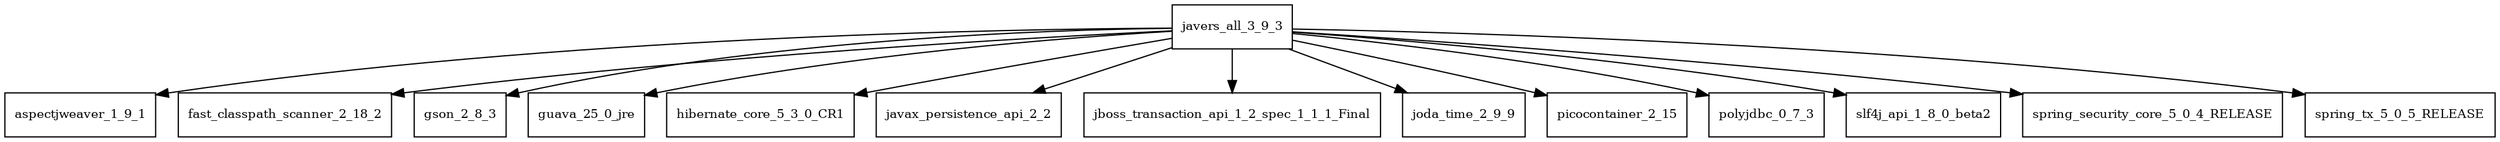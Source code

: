 digraph javers_all_3_9_3_dependencies {
  node [shape = box, fontsize=10.0];
  javers_all_3_9_3 -> aspectjweaver_1_9_1;
  javers_all_3_9_3 -> fast_classpath_scanner_2_18_2;
  javers_all_3_9_3 -> gson_2_8_3;
  javers_all_3_9_3 -> guava_25_0_jre;
  javers_all_3_9_3 -> hibernate_core_5_3_0_CR1;
  javers_all_3_9_3 -> javax_persistence_api_2_2;
  javers_all_3_9_3 -> jboss_transaction_api_1_2_spec_1_1_1_Final;
  javers_all_3_9_3 -> joda_time_2_9_9;
  javers_all_3_9_3 -> picocontainer_2_15;
  javers_all_3_9_3 -> polyjdbc_0_7_3;
  javers_all_3_9_3 -> slf4j_api_1_8_0_beta2;
  javers_all_3_9_3 -> spring_security_core_5_0_4_RELEASE;
  javers_all_3_9_3 -> spring_tx_5_0_5_RELEASE;
}
